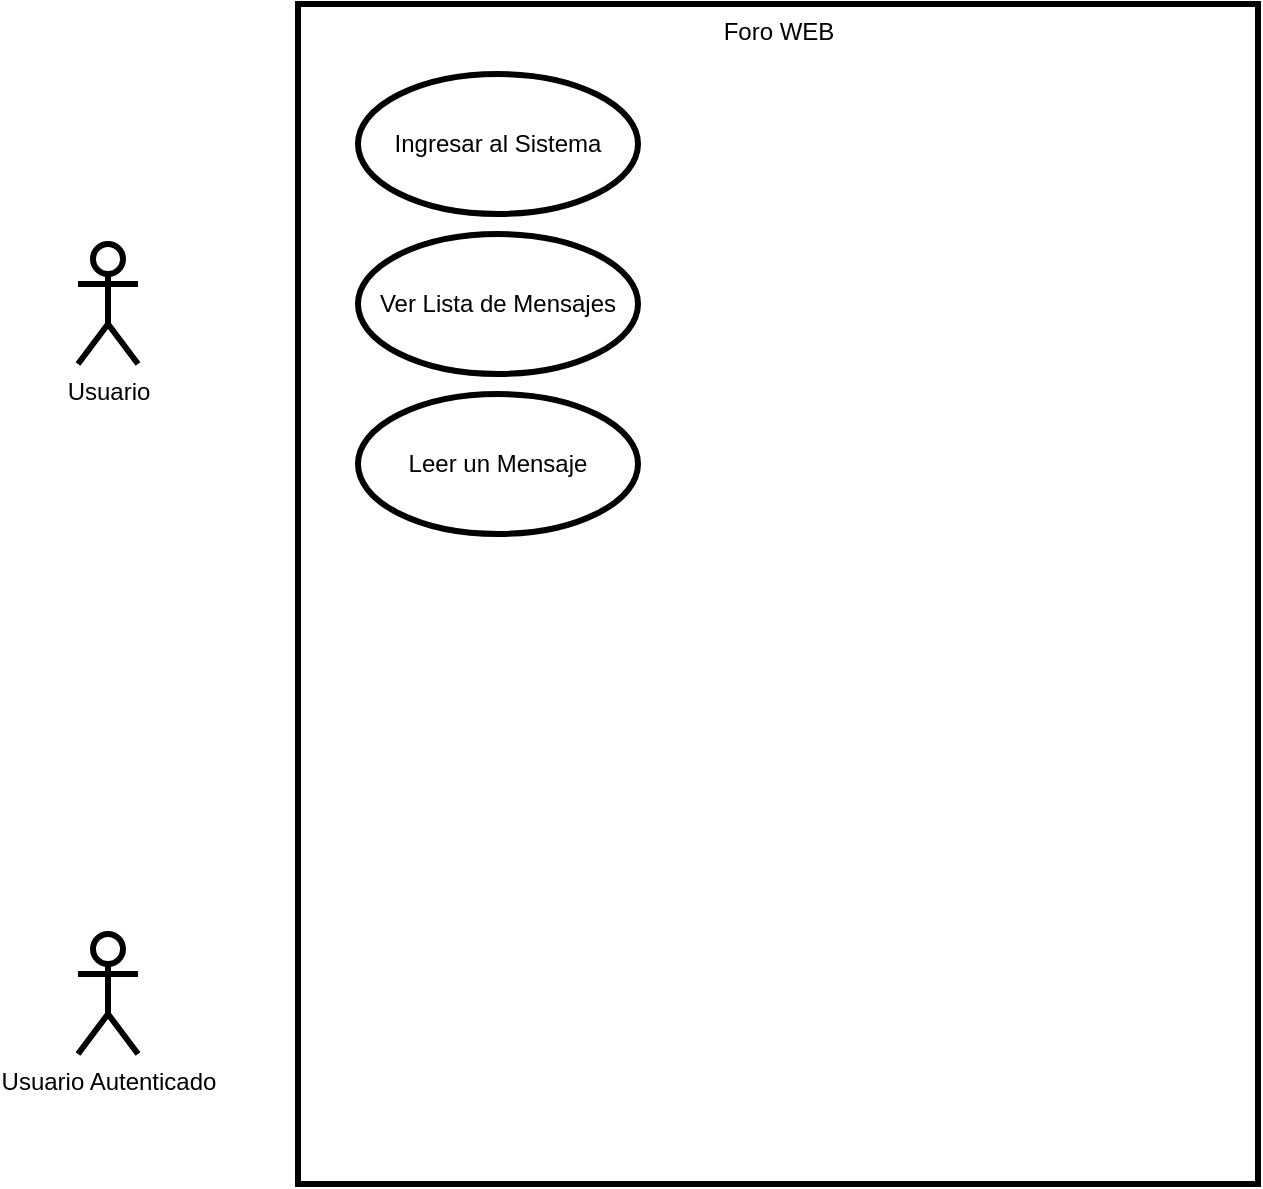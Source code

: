 <mxfile version="14.2.7" type="github">
  <diagram id="qwVxsCA9M7MlppM-2rNh" name="Page-1">
    <mxGraphModel dx="426" dy="1973" grid="1" gridSize="10" guides="1" tooltips="1" connect="1" arrows="1" fold="1" page="1" pageScale="1" pageWidth="827" pageHeight="1169" math="0" shadow="0">
      <root>
        <mxCell id="0" />
        <mxCell id="1" parent="0" />
        <mxCell id="ZbGmSsVN-w66-h6z5Yt2-18" value="Foro WEB" style="html=1;labelBackgroundColor=#FFFFFF;strokeWidth=3;align=center;fillColor=none;verticalAlign=top;" vertex="1" parent="1">
          <mxGeometry x="270" y="-5" width="480" height="590" as="geometry" />
        </mxCell>
        <mxCell id="ZbGmSsVN-w66-h6z5Yt2-19" value="Ingresar al Sistema" style="ellipse;whiteSpace=wrap;html=1;labelBackgroundColor=#FFFFFF;strokeWidth=3;fontColor=none;" vertex="1" parent="1">
          <mxGeometry x="300" y="30" width="140" height="70" as="geometry" />
        </mxCell>
        <mxCell id="ZbGmSsVN-w66-h6z5Yt2-20" value="Ver Lista de Mensajes" style="ellipse;whiteSpace=wrap;html=1;labelBackgroundColor=#FFFFFF;strokeWidth=3;fontColor=none;" vertex="1" parent="1">
          <mxGeometry x="300" y="110" width="140" height="70" as="geometry" />
        </mxCell>
        <mxCell id="ZbGmSsVN-w66-h6z5Yt2-21" value="Leer un Mensaje" style="ellipse;whiteSpace=wrap;html=1;labelBackgroundColor=#FFFFFF;strokeWidth=3;fontColor=none;" vertex="1" parent="1">
          <mxGeometry x="300" y="190" width="140" height="70" as="geometry" />
        </mxCell>
        <mxCell id="ZbGmSsVN-w66-h6z5Yt2-22" value="Usuario" style="shape=umlActor;verticalLabelPosition=bottom;verticalAlign=top;html=1;labelBackgroundColor=#FFFFFF;strokeWidth=3;fillColor=#ffffff;fontColor=none;" vertex="1" parent="1">
          <mxGeometry x="160" y="115" width="30" height="60" as="geometry" />
        </mxCell>
        <mxCell id="ZbGmSsVN-w66-h6z5Yt2-23" value="Usuario Autenticado" style="shape=umlActor;verticalLabelPosition=bottom;verticalAlign=top;html=1;labelBackgroundColor=#FFFFFF;strokeWidth=3;fillColor=#ffffff;fontColor=none;" vertex="1" parent="1">
          <mxGeometry x="160" y="460" width="30" height="60" as="geometry" />
        </mxCell>
      </root>
    </mxGraphModel>
  </diagram>
</mxfile>
